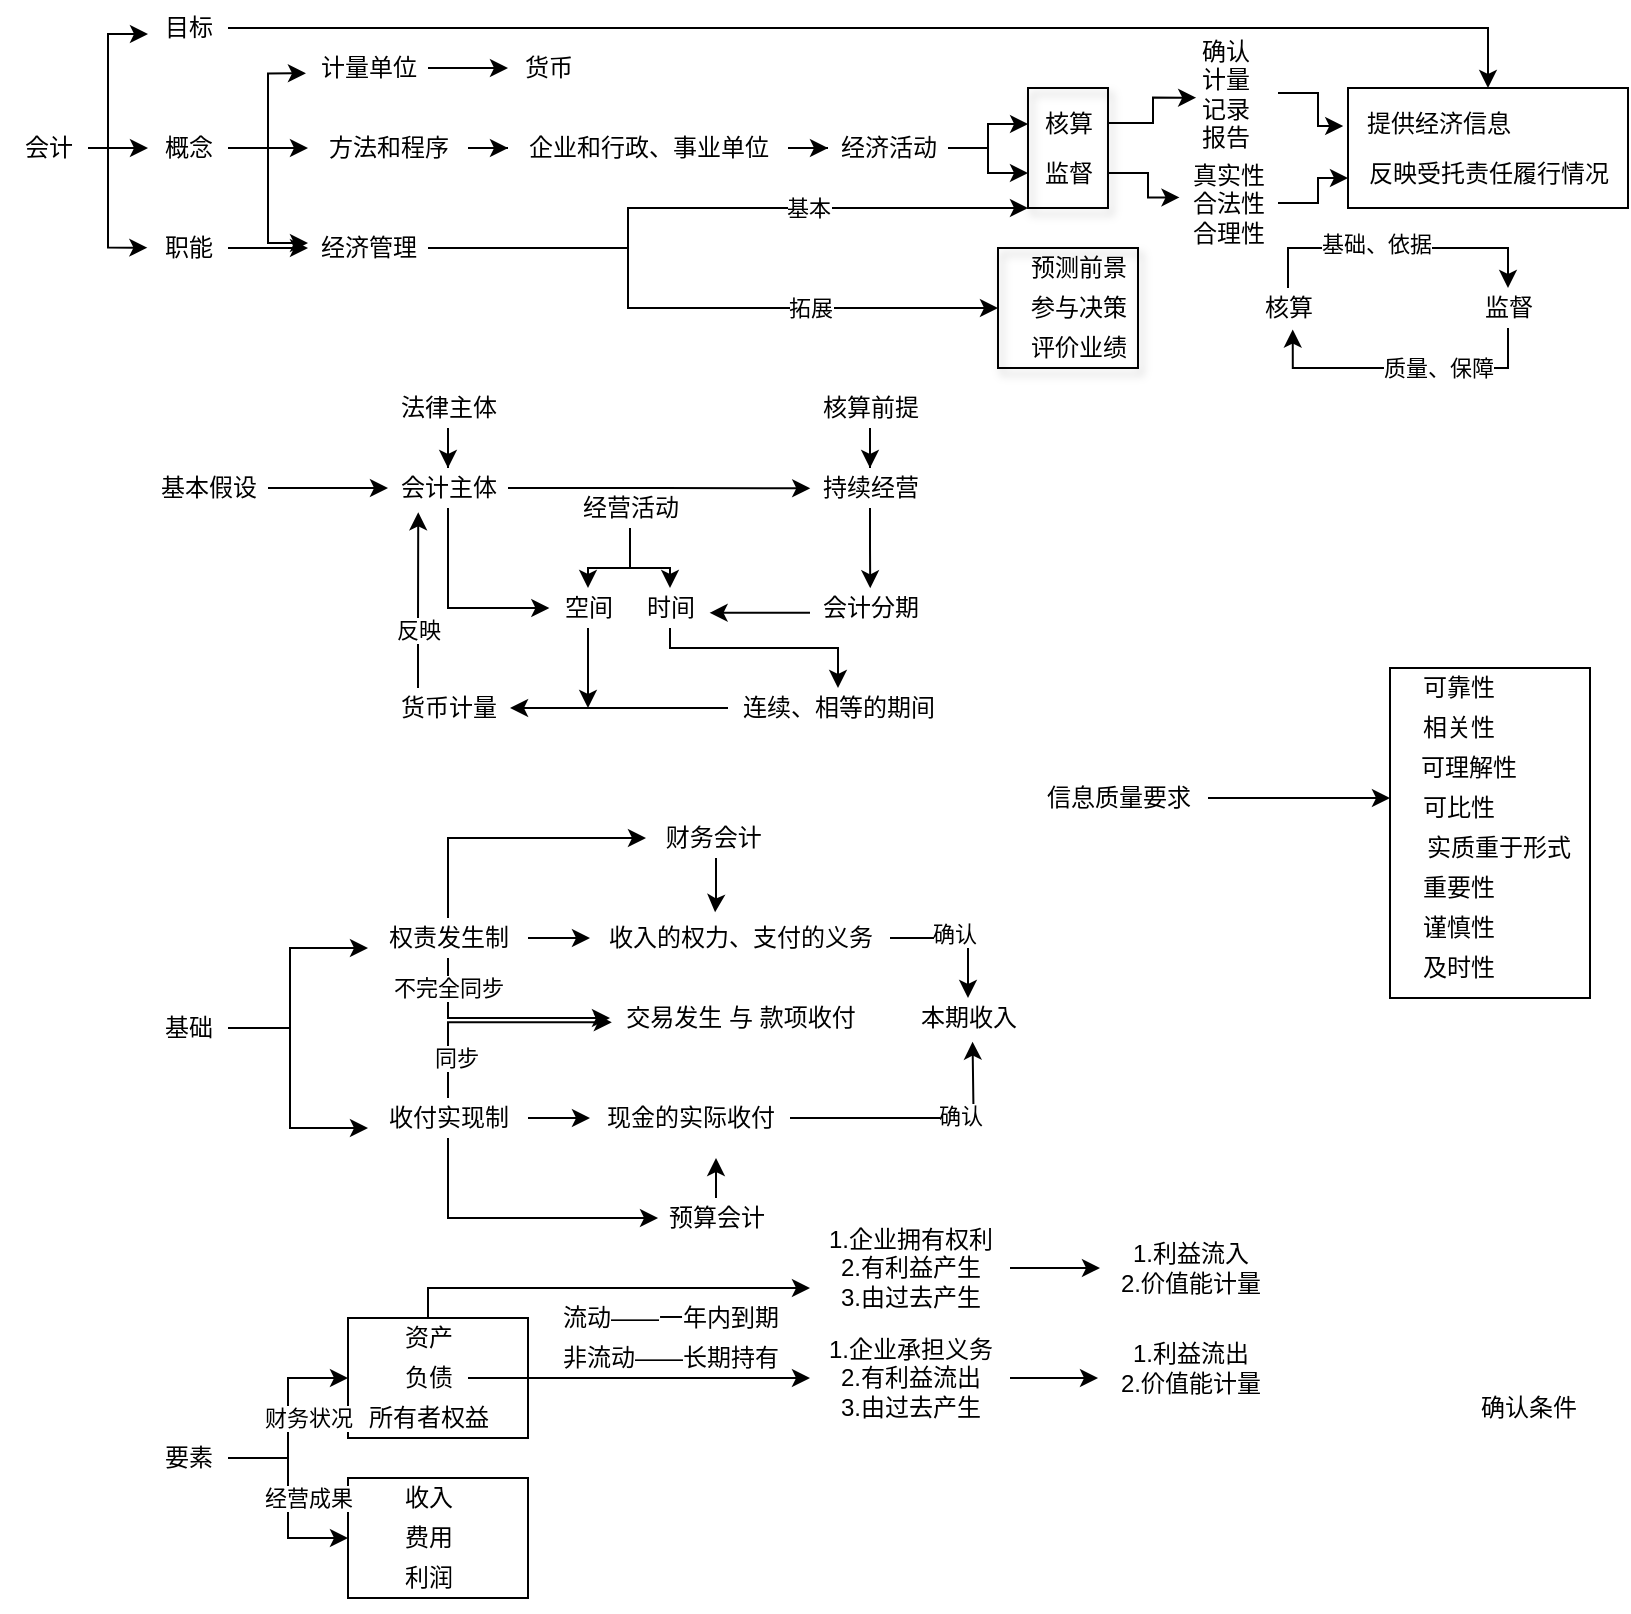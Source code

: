 <mxfile version="13.6.5">
    <diagram id="kC1L-6lInjhi6nrJREOj" name="Page-1">
        <mxGraphModel dx="2014" dy="800" grid="1" gridSize="10" guides="1" tooltips="1" connect="1" arrows="1" fold="1" page="1" pageScale="1" pageWidth="827" pageHeight="1169" math="0" shadow="0">
            <root>
                <mxCell id="0"/>
                <mxCell id="1" parent="0"/>
                <mxCell id="273" value="" style="rounded=0;whiteSpace=wrap;html=1;" vertex="1" parent="1">
                    <mxGeometry x="179" y="765" width="90" height="60" as="geometry"/>
                </mxCell>
                <mxCell id="272" value="" style="rounded=0;whiteSpace=wrap;html=1;" vertex="1" parent="1">
                    <mxGeometry x="179" y="685" width="90" height="60" as="geometry"/>
                </mxCell>
                <mxCell id="263" value="" style="rounded=0;whiteSpace=wrap;html=1;" vertex="1" parent="1">
                    <mxGeometry x="700" y="360" width="100" height="165" as="geometry"/>
                </mxCell>
                <mxCell id="83" value="" style="rounded=0;whiteSpace=wrap;html=1;shadow=1;fillColor=none;" parent="1" vertex="1">
                    <mxGeometry x="504" y="150" width="70" height="60" as="geometry"/>
                </mxCell>
                <mxCell id="67" value="" style="rounded=0;whiteSpace=wrap;html=1;shadow=1;fillColor=none;" parent="1" vertex="1">
                    <mxGeometry x="519" y="70" width="40" height="60" as="geometry"/>
                </mxCell>
                <mxCell id="8" value="" style="edgeStyle=orthogonalEdgeStyle;rounded=0;orthogonalLoop=1;jettySize=auto;html=1;entryX=0;entryY=0.5;entryDx=0;entryDy=0;entryPerimeter=0;" parent="1" source="6" target="7" edge="1">
                    <mxGeometry relative="1" as="geometry"/>
                </mxCell>
                <mxCell id="64" value="" style="edgeStyle=orthogonalEdgeStyle;rounded=0;orthogonalLoop=1;jettySize=auto;html=1;entryX=-0.008;entryY=0.491;entryDx=0;entryDy=0;entryPerimeter=0;" parent="1" source="6" target="63" edge="1">
                    <mxGeometry relative="1" as="geometry">
                        <mxPoint x="79" y="-280" as="targetPoint"/>
                        <Array as="points">
                            <mxPoint x="59" y="100"/>
                            <mxPoint x="59" y="150"/>
                        </Array>
                    </mxGeometry>
                </mxCell>
                <mxCell id="94" style="edgeStyle=orthogonalEdgeStyle;rounded=0;orthogonalLoop=1;jettySize=auto;html=1;entryX=0;entryY=0.65;entryDx=0;entryDy=0;entryPerimeter=0;" parent="1" source="6" target="93" edge="1">
                    <mxGeometry relative="1" as="geometry">
                        <Array as="points">
                            <mxPoint x="59" y="100"/>
                            <mxPoint x="59" y="43"/>
                        </Array>
                    </mxGeometry>
                </mxCell>
                <mxCell id="6" value="会计" style="text;html=1;align=center;verticalAlign=middle;resizable=0;points=[];autosize=1;shadow=1;" parent="1" vertex="1">
                    <mxGeometry x="9" y="90" width="40" height="20" as="geometry"/>
                </mxCell>
                <mxCell id="21" value="" style="edgeStyle=orthogonalEdgeStyle;rounded=0;orthogonalLoop=1;jettySize=auto;html=1;entryX=-0.017;entryY=0.633;entryDx=0;entryDy=0;entryPerimeter=0;" parent="1" source="7" target="20" edge="1">
                    <mxGeometry relative="1" as="geometry"/>
                </mxCell>
                <mxCell id="40" value="" style="edgeStyle=orthogonalEdgeStyle;rounded=0;orthogonalLoop=1;jettySize=auto;html=1;" parent="1" source="7" target="31" edge="1">
                    <mxGeometry relative="1" as="geometry"/>
                </mxCell>
                <mxCell id="61" value="" style="edgeStyle=orthogonalEdgeStyle;rounded=0;orthogonalLoop=1;jettySize=auto;html=1;entryX=0;entryY=0.375;entryDx=0;entryDy=0;entryPerimeter=0;" parent="1" source="7" target="59" edge="1">
                    <mxGeometry relative="1" as="geometry">
                        <mxPoint x="149" y="130" as="targetPoint"/>
                    </mxGeometry>
                </mxCell>
                <mxCell id="7" value="概念" style="text;html=1;align=center;verticalAlign=middle;resizable=0;points=[];autosize=1;" parent="1" vertex="1">
                    <mxGeometry x="79" y="90" width="40" height="20" as="geometry"/>
                </mxCell>
                <mxCell id="23" value="" style="edgeStyle=orthogonalEdgeStyle;rounded=0;orthogonalLoop=1;jettySize=auto;html=1;" parent="1" source="20" target="22" edge="1">
                    <mxGeometry relative="1" as="geometry"/>
                </mxCell>
                <mxCell id="20" value="计量单位&lt;br&gt;" style="text;html=1;align=center;verticalAlign=middle;resizable=0;points=[];autosize=1;" parent="1" vertex="1">
                    <mxGeometry x="159" y="50" width="60" height="20" as="geometry"/>
                </mxCell>
                <mxCell id="22" value="货币" style="text;html=1;align=center;verticalAlign=middle;resizable=0;points=[];autosize=1;" parent="1" vertex="1">
                    <mxGeometry x="259" y="50" width="40" height="20" as="geometry"/>
                </mxCell>
                <mxCell id="53" value="" style="edgeStyle=orthogonalEdgeStyle;rounded=0;orthogonalLoop=1;jettySize=auto;html=1;" parent="1" source="28" target="41" edge="1">
                    <mxGeometry relative="1" as="geometry"/>
                </mxCell>
                <mxCell id="28" value="企业和行政、事业单位" style="text;html=1;align=center;verticalAlign=middle;resizable=0;points=[];autosize=1;" parent="1" vertex="1">
                    <mxGeometry x="259" y="90" width="140" height="20" as="geometry"/>
                </mxCell>
                <mxCell id="52" value="" style="edgeStyle=orthogonalEdgeStyle;rounded=0;orthogonalLoop=1;jettySize=auto;html=1;" parent="1" source="31" target="28" edge="1">
                    <mxGeometry relative="1" as="geometry">
                        <mxPoint x="259" y="100" as="targetPoint"/>
                    </mxGeometry>
                </mxCell>
                <mxCell id="31" value="方法和程序" style="text;html=1;align=center;verticalAlign=middle;resizable=0;points=[];autosize=1;" parent="1" vertex="1">
                    <mxGeometry x="159" y="90" width="80" height="20" as="geometry"/>
                </mxCell>
                <mxCell id="57" value="" style="edgeStyle=orthogonalEdgeStyle;rounded=0;orthogonalLoop=1;jettySize=auto;html=1;entryX=0.001;entryY=0.527;entryDx=0;entryDy=0;entryPerimeter=0;" parent="1" source="41" target="42" edge="1">
                    <mxGeometry relative="1" as="geometry"/>
                </mxCell>
                <mxCell id="58" value="" style="edgeStyle=orthogonalEdgeStyle;rounded=0;orthogonalLoop=1;jettySize=auto;html=1;" parent="1" source="41" target="43" edge="1">
                    <mxGeometry relative="1" as="geometry"/>
                </mxCell>
                <mxCell id="41" value="经济活动" style="text;html=1;align=center;verticalAlign=middle;resizable=0;points=[];autosize=1;" parent="1" vertex="1">
                    <mxGeometry x="419" y="90" width="60" height="20" as="geometry"/>
                </mxCell>
                <mxCell id="114" style="edgeStyle=orthogonalEdgeStyle;rounded=0;orthogonalLoop=1;jettySize=auto;html=1;entryX=-0.023;entryY=0.539;entryDx=0;entryDy=0;entryPerimeter=0;" parent="1" source="42" target="89" edge="1">
                    <mxGeometry relative="1" as="geometry"/>
                </mxCell>
                <mxCell id="42" value="核算" style="text;html=1;align=center;verticalAlign=middle;resizable=0;points=[];autosize=1;" parent="1" vertex="1">
                    <mxGeometry x="519" y="77.5" width="40" height="20" as="geometry"/>
                </mxCell>
                <mxCell id="115" style="edgeStyle=orthogonalEdgeStyle;rounded=0;orthogonalLoop=1;jettySize=auto;html=1;entryX=0.015;entryY=0.444;entryDx=0;entryDy=0;entryPerimeter=0;" parent="1" source="43" target="99" edge="1">
                    <mxGeometry relative="1" as="geometry"/>
                </mxCell>
                <mxCell id="43" value="监督" style="text;html=1;align=center;verticalAlign=middle;resizable=0;points=[];autosize=1;" parent="1" vertex="1">
                    <mxGeometry x="519" y="102.5" width="40" height="20" as="geometry"/>
                </mxCell>
                <mxCell id="47" value="提供经济信息" style="text;html=1;align=center;verticalAlign=middle;resizable=0;points=[];autosize=1;" parent="1" vertex="1">
                    <mxGeometry x="679" y="77.5" width="90" height="20" as="geometry"/>
                </mxCell>
                <mxCell id="50" value="反映受托责任履行情况" style="text;html=1;align=center;verticalAlign=middle;resizable=0;points=[];autosize=1;" parent="1" vertex="1">
                    <mxGeometry x="679" y="102.5" width="140" height="20" as="geometry"/>
                </mxCell>
                <mxCell id="70" style="edgeStyle=orthogonalEdgeStyle;rounded=0;orthogonalLoop=1;jettySize=auto;html=1;entryX=0;entryY=1;entryDx=0;entryDy=0;" parent="1" source="59" target="67" edge="1">
                    <mxGeometry relative="1" as="geometry">
                        <Array as="points">
                            <mxPoint x="319" y="150"/>
                            <mxPoint x="319" y="130"/>
                        </Array>
                    </mxGeometry>
                </mxCell>
                <mxCell id="72" value="基本" style="edgeLabel;html=1;align=center;verticalAlign=middle;resizable=0;points=[];" parent="70" vertex="1" connectable="0">
                    <mxGeometry x="-0.257" y="-3" relative="1" as="geometry">
                        <mxPoint x="87" y="-1.2" as="offset"/>
                    </mxGeometry>
                </mxCell>
                <mxCell id="87" style="edgeStyle=orthogonalEdgeStyle;rounded=0;orthogonalLoop=1;jettySize=auto;html=1;" parent="1" source="59" target="83" edge="1">
                    <mxGeometry relative="1" as="geometry">
                        <Array as="points">
                            <mxPoint x="319" y="150"/>
                            <mxPoint x="319" y="180"/>
                        </Array>
                    </mxGeometry>
                </mxCell>
                <mxCell id="88" value="拓展" style="edgeLabel;html=1;align=center;verticalAlign=middle;resizable=0;points=[];" parent="87" vertex="1" connectable="0">
                    <mxGeometry x="0.184" relative="1" as="geometry">
                        <mxPoint x="34.71" y="-0.03" as="offset"/>
                    </mxGeometry>
                </mxCell>
                <mxCell id="59" value="经济管理" style="text;html=1;align=center;verticalAlign=middle;resizable=0;points=[];autosize=1;" parent="1" vertex="1">
                    <mxGeometry x="159" y="140" width="60" height="20" as="geometry"/>
                </mxCell>
                <mxCell id="65" value="" style="edgeStyle=orthogonalEdgeStyle;rounded=0;orthogonalLoop=1;jettySize=auto;html=1;" parent="1" source="63" target="59" edge="1">
                    <mxGeometry relative="1" as="geometry"/>
                </mxCell>
                <mxCell id="63" value="职能" style="text;html=1;align=center;verticalAlign=middle;resizable=0;points=[];autosize=1;shadow=1;" parent="1" vertex="1">
                    <mxGeometry x="79" y="140" width="40" height="20" as="geometry"/>
                </mxCell>
                <mxCell id="76" value="预测前景" style="text;html=1;align=center;verticalAlign=middle;resizable=0;points=[];autosize=1;" parent="1" vertex="1">
                    <mxGeometry x="514" y="150" width="60" height="20" as="geometry"/>
                </mxCell>
                <mxCell id="77" value="参与决策" style="text;html=1;align=center;verticalAlign=middle;resizable=0;points=[];autosize=1;" parent="1" vertex="1">
                    <mxGeometry x="514" y="170" width="60" height="20" as="geometry"/>
                </mxCell>
                <mxCell id="80" value="评价业绩" style="text;html=1;align=center;verticalAlign=middle;resizable=0;points=[];autosize=1;" parent="1" vertex="1">
                    <mxGeometry x="514" y="190" width="60" height="20" as="geometry"/>
                </mxCell>
                <mxCell id="118" style="edgeStyle=orthogonalEdgeStyle;rounded=0;orthogonalLoop=1;jettySize=auto;html=1;entryX=-0.017;entryY=0.317;entryDx=0;entryDy=0;entryPerimeter=0;" parent="1" source="89" target="96" edge="1">
                    <mxGeometry relative="1" as="geometry"/>
                </mxCell>
                <mxCell id="89" value="确认&lt;br&gt;计量&lt;br&gt;记录&lt;br&gt;报告&lt;span style=&quot;text-align: center&quot;&gt;&lt;br&gt;&lt;/span&gt;" style="text;html=1;align=left;verticalAlign=middle;resizable=0;points=[];autosize=1;" parent="1" vertex="1">
                    <mxGeometry x="604" y="42.5" width="40" height="60" as="geometry"/>
                </mxCell>
                <mxCell id="95" style="edgeStyle=orthogonalEdgeStyle;rounded=0;orthogonalLoop=1;jettySize=auto;html=1;entryX=0.5;entryY=0;entryDx=0;entryDy=0;" parent="1" source="93" target="96" edge="1">
                    <mxGeometry relative="1" as="geometry">
                        <mxPoint x="619" y="60" as="targetPoint"/>
                        <Array as="points">
                            <mxPoint x="749" y="40"/>
                        </Array>
                    </mxGeometry>
                </mxCell>
                <mxCell id="93" value="目标" style="text;html=1;align=center;verticalAlign=middle;resizable=0;points=[];autosize=1;shadow=1;" parent="1" vertex="1">
                    <mxGeometry x="79" y="30" width="40" height="20" as="geometry"/>
                </mxCell>
                <mxCell id="96" value="" style="rounded=0;whiteSpace=wrap;html=1;fillColor=none;" parent="1" vertex="1">
                    <mxGeometry x="679" y="70" width="140" height="60" as="geometry"/>
                </mxCell>
                <mxCell id="119" style="edgeStyle=orthogonalEdgeStyle;rounded=0;orthogonalLoop=1;jettySize=auto;html=1;entryX=0;entryY=0.75;entryDx=0;entryDy=0;" parent="1" source="99" target="96" edge="1">
                    <mxGeometry relative="1" as="geometry"/>
                </mxCell>
                <mxCell id="99" value="真实性&lt;br&gt;合法性&lt;br&gt;合理性" style="text;html=1;align=center;verticalAlign=middle;resizable=0;points=[];autosize=1;" parent="1" vertex="1">
                    <mxGeometry x="594" y="102.5" width="50" height="50" as="geometry"/>
                </mxCell>
                <mxCell id="109" style="edgeStyle=orthogonalEdgeStyle;rounded=0;orthogonalLoop=1;jettySize=auto;html=1;entryX=0.559;entryY=1.038;entryDx=0;entryDy=0;entryPerimeter=0;" parent="1" source="103" target="104" edge="1">
                    <mxGeometry relative="1" as="geometry">
                        <Array as="points">
                            <mxPoint x="759" y="210"/>
                            <mxPoint x="651" y="210"/>
                        </Array>
                    </mxGeometry>
                </mxCell>
                <mxCell id="112" value="质量、保障" style="edgeLabel;html=1;align=center;verticalAlign=middle;resizable=0;points=[];" parent="109" vertex="1" connectable="0">
                    <mxGeometry x="-0.248" relative="1" as="geometry">
                        <mxPoint as="offset"/>
                    </mxGeometry>
                </mxCell>
                <mxCell id="103" value="监督" style="text;html=1;align=center;verticalAlign=middle;resizable=0;points=[];autosize=1;" parent="1" vertex="1">
                    <mxGeometry x="739" y="170" width="40" height="20" as="geometry"/>
                </mxCell>
                <mxCell id="107" style="edgeStyle=orthogonalEdgeStyle;rounded=0;orthogonalLoop=1;jettySize=auto;html=1;entryX=0.5;entryY=0;entryDx=0;entryDy=0;entryPerimeter=0;" parent="1" source="104" target="103" edge="1">
                    <mxGeometry relative="1" as="geometry">
                        <Array as="points">
                            <mxPoint x="649" y="150"/>
                            <mxPoint x="759" y="150"/>
                        </Array>
                    </mxGeometry>
                </mxCell>
                <mxCell id="111" value="基础、依据" style="edgeLabel;html=1;align=center;verticalAlign=middle;resizable=0;points=[];" parent="107" vertex="1" connectable="0">
                    <mxGeometry x="-0.149" y="2" relative="1" as="geometry">
                        <mxPoint as="offset"/>
                    </mxGeometry>
                </mxCell>
                <mxCell id="104" value="核算" style="text;html=1;align=center;verticalAlign=middle;resizable=0;points=[];autosize=1;" parent="1" vertex="1">
                    <mxGeometry x="629" y="170" width="40" height="20" as="geometry"/>
                </mxCell>
                <mxCell id="135" value="" style="edgeStyle=orthogonalEdgeStyle;rounded=0;orthogonalLoop=1;jettySize=auto;html=1;" parent="1" source="122" target="134" edge="1">
                    <mxGeometry relative="1" as="geometry">
                        <Array as="points">
                            <mxPoint x="150" y="270"/>
                            <mxPoint x="150" y="270"/>
                        </Array>
                    </mxGeometry>
                </mxCell>
                <mxCell id="122" value="基本假设" style="text;html=1;align=center;verticalAlign=middle;resizable=0;points=[];autosize=1;shadow=1;" parent="1" vertex="1">
                    <mxGeometry x="79" y="260" width="60" height="20" as="geometry"/>
                </mxCell>
                <mxCell id="166" style="edgeStyle=orthogonalEdgeStyle;rounded=0;orthogonalLoop=1;jettySize=auto;html=1;entryX=0.017;entryY=0.5;entryDx=0;entryDy=0;entryPerimeter=0;" parent="1" source="134" target="147" edge="1">
                    <mxGeometry relative="1" as="geometry">
                        <Array as="points">
                            <mxPoint x="229" y="330"/>
                        </Array>
                    </mxGeometry>
                </mxCell>
                <mxCell id="168" style="edgeStyle=orthogonalEdgeStyle;rounded=0;orthogonalLoop=1;jettySize=auto;html=1;entryX=0.002;entryY=0.507;entryDx=0;entryDy=0;entryPerimeter=0;" parent="1" source="134" target="136" edge="1">
                    <mxGeometry relative="1" as="geometry"/>
                </mxCell>
                <mxCell id="134" value="会计主体" style="text;html=1;align=center;verticalAlign=middle;resizable=0;points=[];autosize=1;shadow=1;" parent="1" vertex="1">
                    <mxGeometry x="199" y="260" width="60" height="20" as="geometry"/>
                </mxCell>
                <mxCell id="170" style="edgeStyle=orthogonalEdgeStyle;rounded=0;orthogonalLoop=1;jettySize=auto;html=1;entryX=0.502;entryY=0.007;entryDx=0;entryDy=0;entryPerimeter=0;" parent="1" source="136" target="137" edge="1">
                    <mxGeometry relative="1" as="geometry"/>
                </mxCell>
                <mxCell id="136" value="持续经营" style="text;html=1;align=center;verticalAlign=middle;resizable=0;points=[];autosize=1;shadow=1;rotation=0;" parent="1" vertex="1">
                    <mxGeometry x="410" y="260" width="60" height="20" as="geometry"/>
                </mxCell>
                <mxCell id="183" style="edgeStyle=orthogonalEdgeStyle;rounded=0;orthogonalLoop=1;jettySize=auto;html=1;entryX=0.995;entryY=0.621;entryDx=0;entryDy=0;entryPerimeter=0;" parent="1" source="137" target="182" edge="1">
                    <mxGeometry relative="1" as="geometry">
                        <Array as="points">
                            <mxPoint x="414" y="332"/>
                        </Array>
                    </mxGeometry>
                </mxCell>
                <mxCell id="137" value="会计分期" style="text;html=1;align=center;verticalAlign=middle;resizable=0;points=[];autosize=1;shadow=1;" parent="1" vertex="1">
                    <mxGeometry x="410" y="320" width="60" height="20" as="geometry"/>
                </mxCell>
                <mxCell id="193" style="edgeStyle=orthogonalEdgeStyle;rounded=0;orthogonalLoop=1;jettySize=auto;html=1;entryX=0.252;entryY=1.107;entryDx=0;entryDy=0;entryPerimeter=0;" parent="1" source="138" target="134" edge="1">
                    <mxGeometry relative="1" as="geometry">
                        <Array as="points">
                            <mxPoint x="214" y="340"/>
                            <mxPoint x="214" y="340"/>
                        </Array>
                    </mxGeometry>
                </mxCell>
                <mxCell id="194" value="反映" style="edgeLabel;html=1;align=center;verticalAlign=middle;resizable=0;points=[];" parent="193" vertex="1" connectable="0">
                    <mxGeometry x="-0.318" y="-1" relative="1" as="geometry">
                        <mxPoint x="-1" y="1" as="offset"/>
                    </mxGeometry>
                </mxCell>
                <mxCell id="138" value="货币计量" style="text;html=1;align=center;verticalAlign=middle;resizable=0;points=[];autosize=1;shadow=1;" parent="1" vertex="1">
                    <mxGeometry x="199" y="370" width="60" height="20" as="geometry"/>
                </mxCell>
                <mxCell id="159" style="edgeStyle=orthogonalEdgeStyle;rounded=0;orthogonalLoop=1;jettySize=auto;html=1;" parent="1" source="145" target="134" edge="1">
                    <mxGeometry relative="1" as="geometry"/>
                </mxCell>
                <mxCell id="145" value="法律主体" style="text;html=1;align=center;verticalAlign=middle;resizable=0;points=[];autosize=1;shadow=1;" parent="1" vertex="1">
                    <mxGeometry x="199" y="220" width="60" height="20" as="geometry"/>
                </mxCell>
                <mxCell id="191" style="edgeStyle=orthogonalEdgeStyle;rounded=0;orthogonalLoop=1;jettySize=auto;html=1;" parent="1" source="147" edge="1">
                    <mxGeometry relative="1" as="geometry">
                        <mxPoint x="299" y="380" as="targetPoint"/>
                        <Array as="points">
                            <mxPoint x="299" y="380"/>
                        </Array>
                    </mxGeometry>
                </mxCell>
                <mxCell id="147" value="空间" style="text;html=1;align=center;verticalAlign=middle;resizable=0;points=[];autosize=1;shadow=1;" parent="1" vertex="1">
                    <mxGeometry x="279" y="320" width="40" height="20" as="geometry"/>
                </mxCell>
                <mxCell id="169" style="edgeStyle=orthogonalEdgeStyle;rounded=0;orthogonalLoop=1;jettySize=auto;html=1;" parent="1" source="156" target="136" edge="1">
                    <mxGeometry relative="1" as="geometry"/>
                </mxCell>
                <mxCell id="156" value="核算前提" style="text;html=1;align=center;verticalAlign=middle;resizable=0;points=[];autosize=1;shadow=1;" parent="1" vertex="1">
                    <mxGeometry x="410" y="220" width="60" height="20" as="geometry"/>
                </mxCell>
                <mxCell id="178" style="edgeStyle=orthogonalEdgeStyle;rounded=0;orthogonalLoop=1;jettySize=auto;html=1;entryX=1.017;entryY=0.5;entryDx=0;entryDy=0;entryPerimeter=0;" parent="1" source="158" target="138" edge="1">
                    <mxGeometry relative="1" as="geometry">
                        <Array as="points">
                            <mxPoint x="300" y="380"/>
                            <mxPoint x="300" y="380"/>
                        </Array>
                    </mxGeometry>
                </mxCell>
                <mxCell id="158" value="连续、相等的期间" style="text;html=1;align=center;verticalAlign=middle;resizable=0;points=[];autosize=1;shadow=1;" parent="1" vertex="1">
                    <mxGeometry x="369" y="370" width="110" height="20" as="geometry"/>
                </mxCell>
                <mxCell id="185" style="edgeStyle=orthogonalEdgeStyle;rounded=0;orthogonalLoop=1;jettySize=auto;html=1;" parent="1" source="160" target="182" edge="1">
                    <mxGeometry relative="1" as="geometry"/>
                </mxCell>
                <mxCell id="186" style="edgeStyle=orthogonalEdgeStyle;rounded=0;orthogonalLoop=1;jettySize=auto;html=1;" parent="1" source="160" target="147" edge="1">
                    <mxGeometry relative="1" as="geometry"/>
                </mxCell>
                <mxCell id="160" value="经营活动" style="text;html=1;align=center;verticalAlign=middle;resizable=0;points=[];autosize=1;shadow=1;" parent="1" vertex="1">
                    <mxGeometry x="290" y="270" width="60" height="20" as="geometry"/>
                </mxCell>
                <mxCell id="190" style="edgeStyle=orthogonalEdgeStyle;rounded=0;orthogonalLoop=1;jettySize=auto;html=1;" parent="1" source="182" target="158" edge="1">
                    <mxGeometry relative="1" as="geometry">
                        <Array as="points">
                            <mxPoint x="384" y="350"/>
                            <mxPoint x="480" y="350"/>
                        </Array>
                    </mxGeometry>
                </mxCell>
                <mxCell id="182" value="时间" style="text;html=1;align=center;verticalAlign=middle;resizable=0;points=[];autosize=1;shadow=1;" parent="1" vertex="1">
                    <mxGeometry x="320" y="320" width="40" height="20" as="geometry"/>
                </mxCell>
                <mxCell id="199" value="" style="edgeStyle=orthogonalEdgeStyle;rounded=0;orthogonalLoop=1;jettySize=auto;html=1;" parent="1" source="196" target="198" edge="1">
                    <mxGeometry relative="1" as="geometry">
                        <Array as="points">
                            <mxPoint x="150" y="540"/>
                            <mxPoint x="150" y="500"/>
                        </Array>
                    </mxGeometry>
                </mxCell>
                <mxCell id="249" style="edgeStyle=orthogonalEdgeStyle;rounded=0;orthogonalLoop=1;jettySize=auto;html=1;entryX=0;entryY=0.75;entryDx=0;entryDy=0;entryPerimeter=0;" parent="1" source="196" target="200" edge="1">
                    <mxGeometry relative="1" as="geometry">
                        <Array as="points">
                            <mxPoint x="150" y="540"/>
                            <mxPoint x="150" y="590"/>
                        </Array>
                    </mxGeometry>
                </mxCell>
                <mxCell id="196" value="基础" style="text;html=1;align=center;verticalAlign=middle;resizable=0;points=[];autosize=1;shadow=1;" parent="1" vertex="1">
                    <mxGeometry x="79" y="530" width="40" height="20" as="geometry"/>
                </mxCell>
                <mxCell id="204" value="" style="edgeStyle=orthogonalEdgeStyle;rounded=0;orthogonalLoop=1;jettySize=auto;html=1;" parent="1" source="198" target="203" edge="1">
                    <mxGeometry relative="1" as="geometry"/>
                </mxCell>
                <mxCell id="227" style="edgeStyle=orthogonalEdgeStyle;rounded=0;orthogonalLoop=1;jettySize=auto;html=1;entryX=0;entryY=0.5;entryDx=0;entryDy=0;entryPerimeter=0;" parent="1" source="198" target="208" edge="1">
                    <mxGeometry relative="1" as="geometry">
                        <mxPoint x="240" y="545" as="targetPoint"/>
                        <Array as="points">
                            <mxPoint x="229" y="535"/>
                        </Array>
                    </mxGeometry>
                </mxCell>
                <mxCell id="230" value="不完全同步" style="edgeLabel;html=1;align=center;verticalAlign=middle;resizable=0;points=[];" parent="227" vertex="1" connectable="0">
                    <mxGeometry x="-0.533" y="-1" relative="1" as="geometry">
                        <mxPoint x="1" y="-11" as="offset"/>
                    </mxGeometry>
                </mxCell>
                <mxCell id="243" style="edgeStyle=orthogonalEdgeStyle;rounded=0;orthogonalLoop=1;jettySize=auto;html=1;entryX=0;entryY=0.5;entryDx=0;entryDy=0;entryPerimeter=0;" parent="1" source="198" target="236" edge="1">
                    <mxGeometry relative="1" as="geometry">
                        <Array as="points">
                            <mxPoint x="229" y="445"/>
                        </Array>
                    </mxGeometry>
                </mxCell>
                <mxCell id="198" value="权责发生制" style="text;html=1;align=center;verticalAlign=middle;resizable=0;points=[];autosize=1;shadow=1;" parent="1" vertex="1">
                    <mxGeometry x="189" y="485" width="80" height="20" as="geometry"/>
                </mxCell>
                <mxCell id="217" value="" style="edgeStyle=orthogonalEdgeStyle;rounded=0;orthogonalLoop=1;jettySize=auto;html=1;" parent="1" source="200" target="216" edge="1">
                    <mxGeometry relative="1" as="geometry"/>
                </mxCell>
                <mxCell id="228" style="edgeStyle=orthogonalEdgeStyle;rounded=0;orthogonalLoop=1;jettySize=auto;html=1;entryX=0.007;entryY=0.607;entryDx=0;entryDy=0;entryPerimeter=0;" parent="1" source="200" target="208" edge="1">
                    <mxGeometry relative="1" as="geometry">
                        <mxPoint x="229" y="535" as="targetPoint"/>
                        <Array as="points">
                            <mxPoint x="229" y="537"/>
                        </Array>
                    </mxGeometry>
                </mxCell>
                <mxCell id="229" value="同步" style="edgeLabel;html=1;align=center;verticalAlign=middle;resizable=0;points=[];" parent="228" vertex="1" connectable="0">
                    <mxGeometry x="-0.311" y="-22" relative="1" as="geometry">
                        <mxPoint x="0.22" y="-4.09" as="offset"/>
                    </mxGeometry>
                </mxCell>
                <mxCell id="244" style="edgeStyle=orthogonalEdgeStyle;rounded=0;orthogonalLoop=1;jettySize=auto;html=1;entryX=0.017;entryY=0.5;entryDx=0;entryDy=0;entryPerimeter=0;" parent="1" source="200" target="241" edge="1">
                    <mxGeometry relative="1" as="geometry">
                        <Array as="points">
                            <mxPoint x="229" y="635"/>
                        </Array>
                    </mxGeometry>
                </mxCell>
                <mxCell id="200" value="收付实现制" style="text;html=1;align=center;verticalAlign=middle;resizable=0;points=[];autosize=1;shadow=1;" parent="1" vertex="1">
                    <mxGeometry x="189" y="575" width="80" height="20" as="geometry"/>
                </mxCell>
                <mxCell id="206" value="" style="edgeStyle=orthogonalEdgeStyle;rounded=0;orthogonalLoop=1;jettySize=auto;html=1;" parent="1" source="203" edge="1">
                    <mxGeometry relative="1" as="geometry">
                        <Array as="points">
                            <mxPoint x="490" y="495"/>
                            <mxPoint x="490" y="495"/>
                        </Array>
                        <mxPoint x="489" y="525" as="targetPoint"/>
                    </mxGeometry>
                </mxCell>
                <mxCell id="207" value="确认" style="edgeLabel;html=1;align=center;verticalAlign=middle;resizable=0;points=[];" parent="206" vertex="1" connectable="0">
                    <mxGeometry x="-0.106" y="2" relative="1" as="geometry">
                        <mxPoint as="offset"/>
                    </mxGeometry>
                </mxCell>
                <mxCell id="203" value="收入的权力、支付的义务" style="text;html=1;align=center;verticalAlign=middle;resizable=0;points=[];autosize=1;shadow=1;" parent="1" vertex="1">
                    <mxGeometry x="300" y="485" width="150" height="20" as="geometry"/>
                </mxCell>
                <mxCell id="205" value="本期收入" style="text;html=1;align=center;verticalAlign=middle;resizable=0;points=[];autosize=1;shadow=1;" parent="1" vertex="1">
                    <mxGeometry x="459" y="525" width="60" height="20" as="geometry"/>
                </mxCell>
                <mxCell id="208" value="交易发生&amp;nbsp;与&amp;nbsp;款项收付" style="text;html=1;align=center;verticalAlign=middle;resizable=0;points=[];autosize=1;shadow=1;" parent="1" vertex="1">
                    <mxGeometry x="310" y="525" width="130" height="20" as="geometry"/>
                </mxCell>
                <mxCell id="218" style="edgeStyle=orthogonalEdgeStyle;rounded=0;orthogonalLoop=1;jettySize=auto;html=1;entryX=0.538;entryY=1.093;entryDx=0;entryDy=0;entryPerimeter=0;" parent="1" source="216" edge="1">
                    <mxGeometry relative="1" as="geometry">
                        <mxPoint x="491.28" y="546.86" as="targetPoint"/>
                    </mxGeometry>
                </mxCell>
                <mxCell id="219" value="确认" style="edgeLabel;html=1;align=center;verticalAlign=middle;resizable=0;points=[];" parent="218" vertex="1" connectable="0">
                    <mxGeometry x="0.304" y="1" relative="1" as="geometry">
                        <mxPoint as="offset"/>
                    </mxGeometry>
                </mxCell>
                <mxCell id="216" value="现金的实际收付" style="text;html=1;align=center;verticalAlign=middle;resizable=0;points=[];autosize=1;shadow=1;" parent="1" vertex="1">
                    <mxGeometry x="300" y="575" width="100" height="20" as="geometry"/>
                </mxCell>
                <mxCell id="248" style="edgeStyle=orthogonalEdgeStyle;rounded=0;orthogonalLoop=1;jettySize=auto;html=1;entryX=0.417;entryY=-0.143;entryDx=0;entryDy=0;entryPerimeter=0;" parent="1" source="236" target="203" edge="1">
                    <mxGeometry relative="1" as="geometry"/>
                </mxCell>
                <mxCell id="236" value="财务会计&amp;nbsp;" style="text;html=1;align=center;verticalAlign=middle;resizable=0;points=[];autosize=1;shadow=1;" parent="1" vertex="1">
                    <mxGeometry x="328" y="435" width="70" height="20" as="geometry"/>
                </mxCell>
                <mxCell id="245" style="edgeStyle=orthogonalEdgeStyle;rounded=0;orthogonalLoop=1;jettySize=auto;html=1;" parent="1" source="241" edge="1">
                    <mxGeometry relative="1" as="geometry">
                        <mxPoint x="363" y="605" as="targetPoint"/>
                    </mxGeometry>
                </mxCell>
                <mxCell id="241" value="预算会计" style="text;html=1;align=center;verticalAlign=middle;resizable=0;points=[];autosize=1;shadow=1;" parent="1" vertex="1">
                    <mxGeometry x="333" y="625" width="60" height="20" as="geometry"/>
                </mxCell>
                <mxCell id="262" style="edgeStyle=orthogonalEdgeStyle;rounded=0;orthogonalLoop=1;jettySize=auto;html=1;" parent="1" source="250" edge="1">
                    <mxGeometry relative="1" as="geometry">
                        <mxPoint x="700" y="425" as="targetPoint"/>
                    </mxGeometry>
                </mxCell>
                <mxCell id="250" value="信息质量要求" style="text;html=1;align=center;verticalAlign=middle;resizable=0;points=[];autosize=1;shadow=1;" parent="1" vertex="1">
                    <mxGeometry x="519" y="415" width="90" height="20" as="geometry"/>
                </mxCell>
                <mxCell id="251" value="可靠性" style="text;html=1;align=center;verticalAlign=middle;resizable=0;points=[];autosize=1;shadow=1;" parent="1" vertex="1">
                    <mxGeometry x="709" y="360" width="50" height="20" as="geometry"/>
                </mxCell>
                <mxCell id="252" value="相关性" style="text;html=1;align=center;verticalAlign=middle;resizable=0;points=[];autosize=1;shadow=1;" parent="1" vertex="1">
                    <mxGeometry x="709" y="380" width="50" height="20" as="geometry"/>
                </mxCell>
                <mxCell id="253" value="可理解性" style="text;html=1;align=center;verticalAlign=middle;resizable=0;points=[];autosize=1;shadow=1;" parent="1" vertex="1">
                    <mxGeometry x="709" y="400" width="60" height="20" as="geometry"/>
                </mxCell>
                <mxCell id="254" value="可比性" style="text;html=1;align=center;verticalAlign=middle;resizable=0;points=[];autosize=1;shadow=1;" parent="1" vertex="1">
                    <mxGeometry x="709" y="420" width="50" height="20" as="geometry"/>
                </mxCell>
                <mxCell id="255" value="实质重于形式" style="text;html=1;align=center;verticalAlign=middle;resizable=0;points=[];autosize=1;shadow=1;" parent="1" vertex="1">
                    <mxGeometry x="709" y="440" width="90" height="20" as="geometry"/>
                </mxCell>
                <mxCell id="256" value="重要性" style="text;html=1;align=center;verticalAlign=middle;resizable=0;points=[];autosize=1;shadow=1;" parent="1" vertex="1">
                    <mxGeometry x="709" y="460" width="50" height="20" as="geometry"/>
                </mxCell>
                <mxCell id="257" value="谨慎性" style="text;html=1;align=center;verticalAlign=middle;resizable=0;points=[];autosize=1;shadow=1;" parent="1" vertex="1">
                    <mxGeometry x="709" y="480" width="50" height="20" as="geometry"/>
                </mxCell>
                <mxCell id="258" value="及时性" style="text;html=1;align=center;verticalAlign=middle;resizable=0;points=[];autosize=1;shadow=1;" parent="1" vertex="1">
                    <mxGeometry x="709" y="500" width="50" height="20" as="geometry"/>
                </mxCell>
                <mxCell id="274" style="edgeStyle=orthogonalEdgeStyle;rounded=0;orthogonalLoop=1;jettySize=auto;html=1;entryX=0;entryY=0.5;entryDx=0;entryDy=0;" edge="1" parent="1" source="264" target="272">
                    <mxGeometry relative="1" as="geometry"/>
                </mxCell>
                <mxCell id="276" value="财务状况" style="edgeLabel;html=1;align=center;verticalAlign=middle;resizable=0;points=[];" vertex="1" connectable="0" parent="274">
                    <mxGeometry x="0.716" y="1" relative="1" as="geometry">
                        <mxPoint x="-6" y="21" as="offset"/>
                    </mxGeometry>
                </mxCell>
                <mxCell id="275" style="edgeStyle=orthogonalEdgeStyle;rounded=0;orthogonalLoop=1;jettySize=auto;html=1;entryX=0;entryY=0.5;entryDx=0;entryDy=0;" edge="1" parent="1" source="264" target="273">
                    <mxGeometry relative="1" as="geometry"/>
                </mxCell>
                <mxCell id="277" value="经营成果" style="edgeLabel;html=1;align=center;verticalAlign=middle;resizable=0;points=[];" vertex="1" connectable="0" parent="275">
                    <mxGeometry x="0.717" y="-2" relative="1" as="geometry">
                        <mxPoint x="-6" y="-22" as="offset"/>
                    </mxGeometry>
                </mxCell>
                <mxCell id="264" value="要素" style="text;html=1;align=center;verticalAlign=middle;resizable=0;points=[];autosize=1;shadow=1;" vertex="1" parent="1">
                    <mxGeometry x="79" y="745" width="40" height="20" as="geometry"/>
                </mxCell>
                <mxCell id="265" value="确认条件" style="text;html=1;align=center;verticalAlign=middle;resizable=0;points=[];autosize=1;shadow=1;" vertex="1" parent="1">
                    <mxGeometry x="739" y="720" width="60" height="20" as="geometry"/>
                </mxCell>
                <mxCell id="287" style="edgeStyle=orthogonalEdgeStyle;rounded=0;orthogonalLoop=1;jettySize=auto;html=1;" edge="1" parent="1" source="266" target="285">
                    <mxGeometry relative="1" as="geometry">
                        <Array as="points">
                            <mxPoint x="260" y="670"/>
                            <mxPoint x="260" y="670"/>
                        </Array>
                    </mxGeometry>
                </mxCell>
                <mxCell id="266" value="资产" style="text;html=1;align=center;verticalAlign=middle;resizable=0;points=[];autosize=1;shadow=1;" vertex="1" parent="1">
                    <mxGeometry x="199" y="685" width="40" height="20" as="geometry"/>
                </mxCell>
                <mxCell id="302" style="edgeStyle=orthogonalEdgeStyle;rounded=0;orthogonalLoop=1;jettySize=auto;html=1;" edge="1" parent="1" source="267" target="291">
                    <mxGeometry relative="1" as="geometry"/>
                </mxCell>
                <mxCell id="267" value="负债" style="text;html=1;align=center;verticalAlign=middle;resizable=0;points=[];autosize=1;shadow=1;" vertex="1" parent="1">
                    <mxGeometry x="199" y="705" width="40" height="20" as="geometry"/>
                </mxCell>
                <mxCell id="268" value="所有者权益" style="text;html=1;align=center;verticalAlign=middle;resizable=0;points=[];autosize=1;shadow=1;" vertex="1" parent="1">
                    <mxGeometry x="179" y="725" width="80" height="20" as="geometry"/>
                </mxCell>
                <mxCell id="269" value="收入" style="text;html=1;align=center;verticalAlign=middle;resizable=0;points=[];autosize=1;shadow=1;" vertex="1" parent="1">
                    <mxGeometry x="199" y="765" width="40" height="20" as="geometry"/>
                </mxCell>
                <mxCell id="270" value="费用" style="text;html=1;align=center;verticalAlign=middle;resizable=0;points=[];autosize=1;shadow=1;" vertex="1" parent="1">
                    <mxGeometry x="199" y="785" width="40" height="20" as="geometry"/>
                </mxCell>
                <mxCell id="271" value="利润" style="text;html=1;align=center;verticalAlign=middle;resizable=0;points=[];autosize=1;shadow=1;" vertex="1" parent="1">
                    <mxGeometry x="199" y="805" width="40" height="20" as="geometry"/>
                </mxCell>
                <mxCell id="303" style="edgeStyle=orthogonalEdgeStyle;rounded=0;orthogonalLoop=1;jettySize=auto;html=1;" edge="1" parent="1" source="285" target="288">
                    <mxGeometry relative="1" as="geometry"/>
                </mxCell>
                <mxCell id="285" value="1.企业拥有权利&lt;br&gt;2.有利益产生&lt;br&gt;3.由过去产生" style="text;html=1;align=center;verticalAlign=middle;resizable=0;points=[];autosize=1;shadow=1;" vertex="1" parent="1">
                    <mxGeometry x="410" y="635" width="100" height="50" as="geometry"/>
                </mxCell>
                <mxCell id="288" value="1.利益流入&lt;br&gt;2.价值能计量" style="text;html=1;align=center;verticalAlign=middle;resizable=0;points=[];autosize=1;shadow=1;" vertex="1" parent="1">
                    <mxGeometry x="555" y="645" width="90" height="30" as="geometry"/>
                </mxCell>
                <mxCell id="304" style="edgeStyle=orthogonalEdgeStyle;rounded=0;orthogonalLoop=1;jettySize=auto;html=1;entryX=-0.011;entryY=0.667;entryDx=0;entryDy=0;entryPerimeter=0;" edge="1" parent="1" source="291" target="292">
                    <mxGeometry relative="1" as="geometry"/>
                </mxCell>
                <mxCell id="291" value="1.企业承担义务&lt;br&gt;2.有利益流出&lt;br&gt;3.由过去产生" style="text;html=1;align=center;verticalAlign=middle;resizable=0;points=[];autosize=1;shadow=1;" vertex="1" parent="1">
                    <mxGeometry x="410" y="690" width="100" height="50" as="geometry"/>
                </mxCell>
                <mxCell id="292" value="1.利益流出&lt;br&gt;2.价值能计量" style="text;html=1;align=center;verticalAlign=middle;resizable=0;points=[];autosize=1;shadow=1;" vertex="1" parent="1">
                    <mxGeometry x="555" y="695" width="90" height="30" as="geometry"/>
                </mxCell>
                <mxCell id="293" value="流动——一年内到期" style="text;html=1;align=center;verticalAlign=middle;resizable=0;points=[];autosize=1;shadow=1;" vertex="1" parent="1">
                    <mxGeometry x="280" y="675" width="120" height="20" as="geometry"/>
                </mxCell>
                <mxCell id="294" value="非流动——长期持有" style="text;html=1;align=center;verticalAlign=middle;resizable=0;points=[];autosize=1;shadow=1;" vertex="1" parent="1">
                    <mxGeometry x="280" y="695" width="120" height="20" as="geometry"/>
                </mxCell>
            </root>
        </mxGraphModel>
    </diagram>
</mxfile>